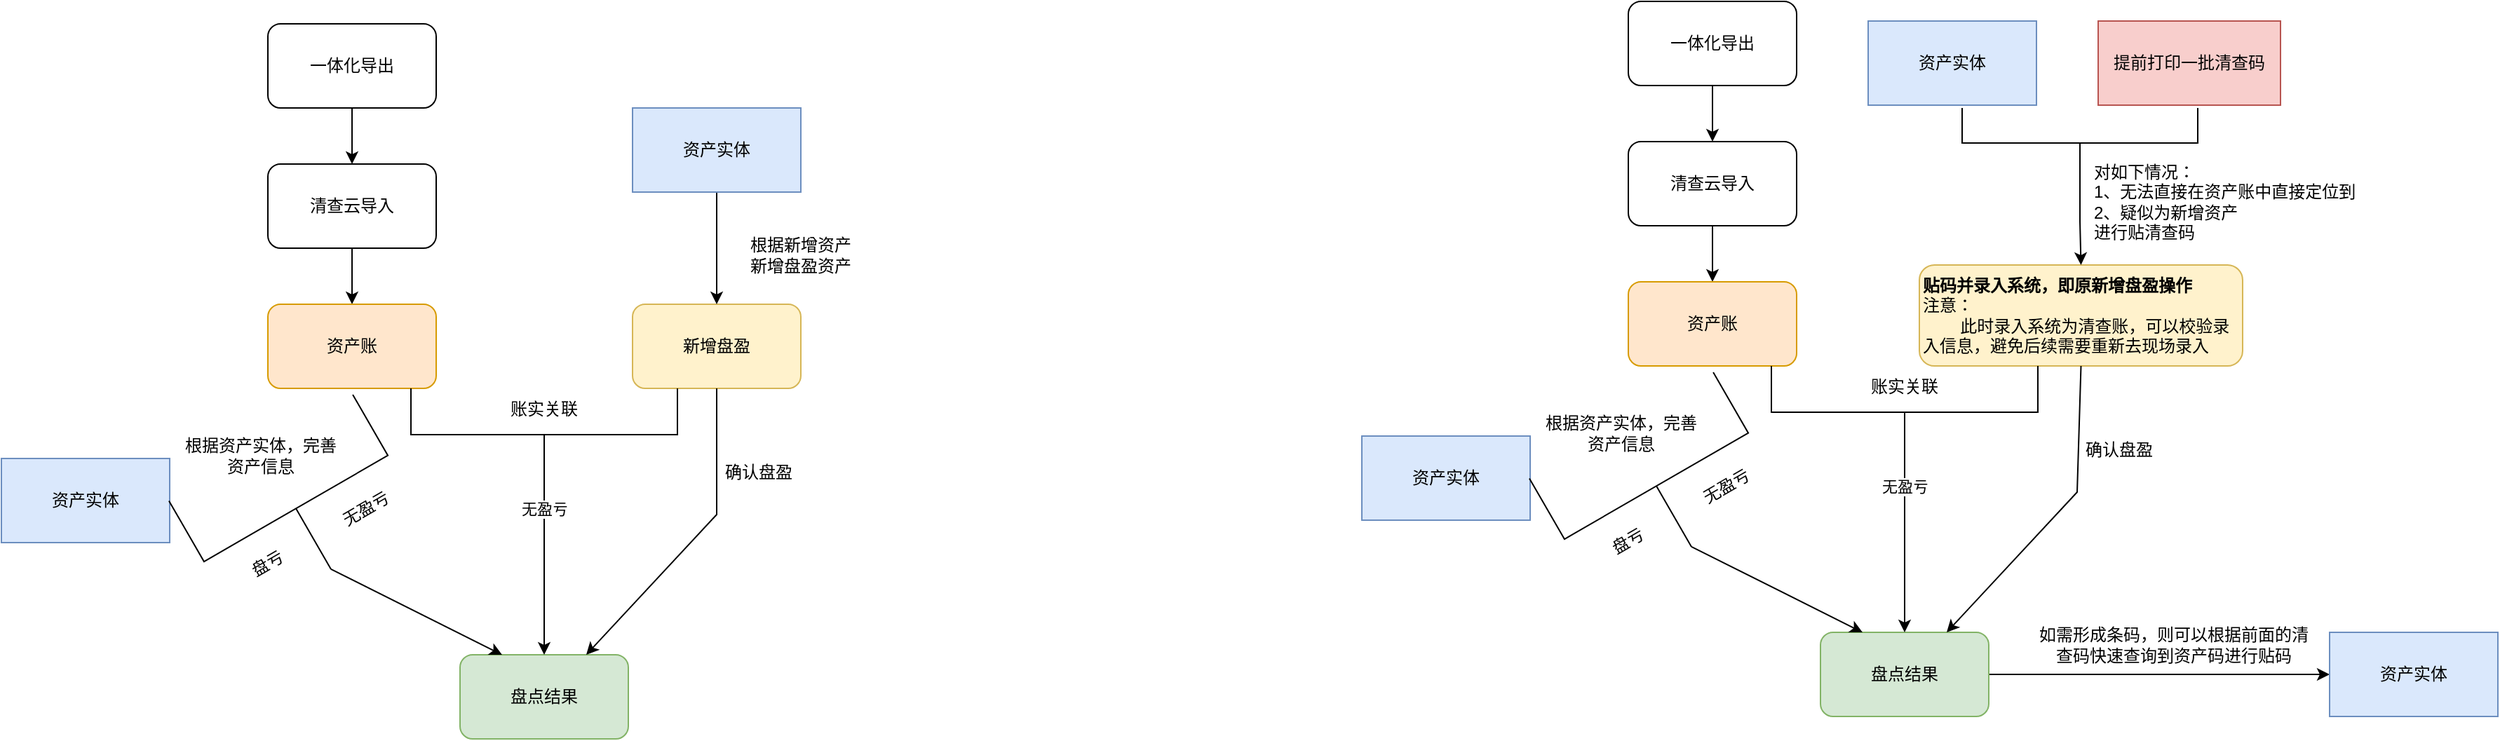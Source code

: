 <mxfile version="24.4.13" type="github">
  <diagram name="第 1 页" id="4hvzXNgmry64YYaN-glw">
    <mxGraphModel dx="2026" dy="1111" grid="0" gridSize="10" guides="1" tooltips="1" connect="1" arrows="1" fold="1" page="0" pageScale="1" pageWidth="827" pageHeight="1169" math="0" shadow="0">
      <root>
        <mxCell id="0" />
        <mxCell id="1" parent="0" />
        <mxCell id="6xU7i69Siu9_VAtx5HpP-30" style="edgeStyle=orthogonalEdgeStyle;rounded=0;orthogonalLoop=1;jettySize=auto;html=1;exitX=0.5;exitY=1;exitDx=0;exitDy=0;" parent="1" source="6xU7i69Siu9_VAtx5HpP-1" target="6xU7i69Siu9_VAtx5HpP-2" edge="1">
          <mxGeometry relative="1" as="geometry" />
        </mxCell>
        <mxCell id="6xU7i69Siu9_VAtx5HpP-1" value="一体化导出" style="rounded=1;whiteSpace=wrap;html=1;" parent="1" vertex="1">
          <mxGeometry x="250" y="150" width="120" height="60" as="geometry" />
        </mxCell>
        <mxCell id="6xU7i69Siu9_VAtx5HpP-31" style="edgeStyle=orthogonalEdgeStyle;rounded=0;orthogonalLoop=1;jettySize=auto;html=1;exitX=0.5;exitY=1;exitDx=0;exitDy=0;" parent="1" source="6xU7i69Siu9_VAtx5HpP-2" target="6xU7i69Siu9_VAtx5HpP-3" edge="1">
          <mxGeometry relative="1" as="geometry" />
        </mxCell>
        <mxCell id="6xU7i69Siu9_VAtx5HpP-2" value="清查云导入" style="rounded=1;whiteSpace=wrap;html=1;" parent="1" vertex="1">
          <mxGeometry x="250" y="250" width="120" height="60" as="geometry" />
        </mxCell>
        <mxCell id="6xU7i69Siu9_VAtx5HpP-3" value="资产账" style="rounded=1;whiteSpace=wrap;html=1;fillColor=#ffe6cc;strokeColor=#d79b00;" parent="1" vertex="1">
          <mxGeometry x="250" y="350" width="120" height="60" as="geometry" />
        </mxCell>
        <mxCell id="6xU7i69Siu9_VAtx5HpP-4" value="新增盘盈" style="rounded=1;whiteSpace=wrap;html=1;fillColor=#fff2cc;strokeColor=#d6b656;" parent="1" vertex="1">
          <mxGeometry x="510" y="350" width="120" height="60" as="geometry" />
        </mxCell>
        <mxCell id="6xU7i69Siu9_VAtx5HpP-5" value="资产实体" style="rounded=0;whiteSpace=wrap;html=1;fillColor=#dae8fc;strokeColor=#6c8ebf;" parent="1" vertex="1">
          <mxGeometry x="60" y="460" width="120" height="60" as="geometry" />
        </mxCell>
        <mxCell id="6xU7i69Siu9_VAtx5HpP-13" style="edgeStyle=orthogonalEdgeStyle;rounded=0;orthogonalLoop=1;jettySize=auto;html=1;exitX=0.5;exitY=1;exitDx=0;exitDy=0;entryX=0.5;entryY=0;entryDx=0;entryDy=0;" parent="1" source="6xU7i69Siu9_VAtx5HpP-6" target="6xU7i69Siu9_VAtx5HpP-4" edge="1">
          <mxGeometry relative="1" as="geometry" />
        </mxCell>
        <mxCell id="6xU7i69Siu9_VAtx5HpP-6" value="资产实体" style="rounded=0;whiteSpace=wrap;html=1;fillColor=#dae8fc;strokeColor=#6c8ebf;" parent="1" vertex="1">
          <mxGeometry x="510" y="210" width="120" height="60" as="geometry" />
        </mxCell>
        <mxCell id="6xU7i69Siu9_VAtx5HpP-7" value="盘点结果" style="rounded=1;whiteSpace=wrap;html=1;fillColor=#d5e8d4;strokeColor=#82b366;" parent="1" vertex="1">
          <mxGeometry x="387" y="600" width="120" height="60" as="geometry" />
        </mxCell>
        <mxCell id="6xU7i69Siu9_VAtx5HpP-12" value="根据资产实体，完善资产信息" style="text;html=1;align=center;verticalAlign=middle;whiteSpace=wrap;rounded=0;" parent="1" vertex="1">
          <mxGeometry x="190" y="430" width="110" height="55" as="geometry" />
        </mxCell>
        <mxCell id="6xU7i69Siu9_VAtx5HpP-14" value="根据新增资产&lt;br&gt;新增盘盈资产" style="text;html=1;align=center;verticalAlign=middle;whiteSpace=wrap;rounded=0;" parent="1" vertex="1">
          <mxGeometry x="580" y="300" width="100" height="30" as="geometry" />
        </mxCell>
        <mxCell id="6xU7i69Siu9_VAtx5HpP-16" value="" style="endArrow=classic;html=1;rounded=0;exitX=0.5;exitY=1;exitDx=0;exitDy=0;entryX=0.75;entryY=0;entryDx=0;entryDy=0;" parent="1" source="6xU7i69Siu9_VAtx5HpP-4" target="6xU7i69Siu9_VAtx5HpP-7" edge="1">
          <mxGeometry width="50" height="50" relative="1" as="geometry">
            <mxPoint x="540" y="460" as="sourcePoint" />
            <mxPoint x="590" y="410" as="targetPoint" />
            <Array as="points">
              <mxPoint x="570" y="500" />
            </Array>
          </mxGeometry>
        </mxCell>
        <mxCell id="6xU7i69Siu9_VAtx5HpP-18" value="确认盘盈" style="text;html=1;align=center;verticalAlign=middle;whiteSpace=wrap;rounded=0;" parent="1" vertex="1">
          <mxGeometry x="570" y="455" width="60" height="30" as="geometry" />
        </mxCell>
        <mxCell id="6xU7i69Siu9_VAtx5HpP-19" value="" style="strokeWidth=1;html=1;shape=mxgraph.flowchart.annotation_2;align=left;labelPosition=right;pointerEvents=1;rotation=-120;" parent="1" vertex="1">
          <mxGeometry x="220" y="420" width="100" height="151.34" as="geometry" />
        </mxCell>
        <mxCell id="6xU7i69Siu9_VAtx5HpP-21" value="" style="endArrow=classic;html=1;rounded=0;exitX=0;exitY=0.5;exitDx=0;exitDy=0;exitPerimeter=0;entryX=0.25;entryY=0;entryDx=0;entryDy=0;" parent="1" source="6xU7i69Siu9_VAtx5HpP-19" target="6xU7i69Siu9_VAtx5HpP-7" edge="1">
          <mxGeometry width="50" height="50" relative="1" as="geometry">
            <mxPoint x="270" y="670" as="sourcePoint" />
            <mxPoint x="320" y="620" as="targetPoint" />
          </mxGeometry>
        </mxCell>
        <mxCell id="6xU7i69Siu9_VAtx5HpP-24" style="edgeStyle=orthogonalEdgeStyle;rounded=0;orthogonalLoop=1;jettySize=auto;html=1;exitX=0;exitY=0.5;exitDx=0;exitDy=0;exitPerimeter=0;" parent="1" source="6xU7i69Siu9_VAtx5HpP-22" target="6xU7i69Siu9_VAtx5HpP-7" edge="1">
          <mxGeometry relative="1" as="geometry" />
        </mxCell>
        <mxCell id="6xU7i69Siu9_VAtx5HpP-25" value="无盈亏" style="edgeLabel;html=1;align=center;verticalAlign=middle;resizable=0;points=[];" parent="6xU7i69Siu9_VAtx5HpP-24" vertex="1" connectable="0">
          <mxGeometry x="-0.677" relative="1" as="geometry">
            <mxPoint as="offset" />
          </mxGeometry>
        </mxCell>
        <mxCell id="6xU7i69Siu9_VAtx5HpP-22" value="" style="strokeWidth=1;html=1;shape=mxgraph.flowchart.annotation_2;align=left;labelPosition=right;pointerEvents=1;rotation=-90;" parent="1" vertex="1">
          <mxGeometry x="414" y="348" width="66" height="190" as="geometry" />
        </mxCell>
        <mxCell id="6xU7i69Siu9_VAtx5HpP-23" value="账实关联" style="text;html=1;align=center;verticalAlign=middle;whiteSpace=wrap;rounded=0;" parent="1" vertex="1">
          <mxGeometry x="417" y="410" width="60" height="30" as="geometry" />
        </mxCell>
        <mxCell id="6xU7i69Siu9_VAtx5HpP-26" value="盘亏" style="text;html=1;align=center;verticalAlign=middle;whiteSpace=wrap;rounded=0;rotation=-30;" parent="1" vertex="1">
          <mxGeometry x="220" y="520" width="60" height="30" as="geometry" />
        </mxCell>
        <mxCell id="6xU7i69Siu9_VAtx5HpP-29" value="无盈亏" style="text;html=1;align=center;verticalAlign=middle;whiteSpace=wrap;rounded=0;rotation=-30;" parent="1" vertex="1">
          <mxGeometry x="290" y="480.67" width="60" height="30" as="geometry" />
        </mxCell>
        <mxCell id="yxt1a1DNA4gMTyZLU4A9-1" style="edgeStyle=orthogonalEdgeStyle;rounded=0;orthogonalLoop=1;jettySize=auto;html=1;exitX=0.5;exitY=1;exitDx=0;exitDy=0;" edge="1" parent="1" source="yxt1a1DNA4gMTyZLU4A9-2" target="yxt1a1DNA4gMTyZLU4A9-4">
          <mxGeometry relative="1" as="geometry" />
        </mxCell>
        <mxCell id="yxt1a1DNA4gMTyZLU4A9-2" value="一体化导出" style="rounded=1;whiteSpace=wrap;html=1;" vertex="1" parent="1">
          <mxGeometry x="1220" y="134" width="120" height="60" as="geometry" />
        </mxCell>
        <mxCell id="yxt1a1DNA4gMTyZLU4A9-3" style="edgeStyle=orthogonalEdgeStyle;rounded=0;orthogonalLoop=1;jettySize=auto;html=1;exitX=0.5;exitY=1;exitDx=0;exitDy=0;" edge="1" parent="1" source="yxt1a1DNA4gMTyZLU4A9-4" target="yxt1a1DNA4gMTyZLU4A9-5">
          <mxGeometry relative="1" as="geometry" />
        </mxCell>
        <mxCell id="yxt1a1DNA4gMTyZLU4A9-4" value="清查云导入" style="rounded=1;whiteSpace=wrap;html=1;" vertex="1" parent="1">
          <mxGeometry x="1220" y="234" width="120" height="60" as="geometry" />
        </mxCell>
        <mxCell id="yxt1a1DNA4gMTyZLU4A9-5" value="资产账" style="rounded=1;whiteSpace=wrap;html=1;fillColor=#ffe6cc;strokeColor=#d79b00;" vertex="1" parent="1">
          <mxGeometry x="1220" y="334" width="120" height="60" as="geometry" />
        </mxCell>
        <mxCell id="yxt1a1DNA4gMTyZLU4A9-6" value="&lt;b&gt;贴码并录入系统，即原新增盘盈操作&lt;/b&gt;&lt;br&gt;&lt;div style=&quot;&quot;&gt;&lt;span style=&quot;background-color: initial;&quot;&gt;注意：&lt;/span&gt;&lt;/div&gt;&lt;div style=&quot;&quot;&gt;&lt;span style=&quot;background-color: initial;&quot;&gt;&lt;span style=&quot;white-space: pre;&quot;&gt;&#x9;&lt;/span&gt;此时录入系统为清查账，可以校验录入信息，避免后续需要重新去现场录入&lt;/span&gt;&lt;/div&gt;" style="rounded=1;whiteSpace=wrap;html=1;fillColor=#fff2cc;strokeColor=#d6b656;align=left;" vertex="1" parent="1">
          <mxGeometry x="1427.5" y="322" width="230.5" height="72" as="geometry" />
        </mxCell>
        <mxCell id="yxt1a1DNA4gMTyZLU4A9-7" value="资产实体" style="rounded=0;whiteSpace=wrap;html=1;fillColor=#dae8fc;strokeColor=#6c8ebf;" vertex="1" parent="1">
          <mxGeometry x="1030" y="444" width="120" height="60" as="geometry" />
        </mxCell>
        <mxCell id="yxt1a1DNA4gMTyZLU4A9-9" value="资产实体" style="rounded=0;whiteSpace=wrap;html=1;fillColor=#dae8fc;strokeColor=#6c8ebf;" vertex="1" parent="1">
          <mxGeometry x="1391" y="148" width="120" height="60" as="geometry" />
        </mxCell>
        <mxCell id="yxt1a1DNA4gMTyZLU4A9-27" style="edgeStyle=orthogonalEdgeStyle;rounded=0;orthogonalLoop=1;jettySize=auto;html=1;exitX=1;exitY=0.5;exitDx=0;exitDy=0;" edge="1" parent="1" source="yxt1a1DNA4gMTyZLU4A9-10" target="yxt1a1DNA4gMTyZLU4A9-26">
          <mxGeometry relative="1" as="geometry" />
        </mxCell>
        <mxCell id="yxt1a1DNA4gMTyZLU4A9-10" value="盘点结果" style="rounded=1;whiteSpace=wrap;html=1;fillColor=#d5e8d4;strokeColor=#82b366;" vertex="1" parent="1">
          <mxGeometry x="1357" y="584" width="120" height="60" as="geometry" />
        </mxCell>
        <mxCell id="yxt1a1DNA4gMTyZLU4A9-11" value="根据资产实体，完善资产信息" style="text;html=1;align=center;verticalAlign=middle;whiteSpace=wrap;rounded=0;" vertex="1" parent="1">
          <mxGeometry x="1160" y="414" width="110" height="55" as="geometry" />
        </mxCell>
        <mxCell id="yxt1a1DNA4gMTyZLU4A9-12" value="对如下情况：&lt;br&gt;1、无法直接在资产账中直接定位到&lt;br&gt;2、疑似为新增资产&lt;br&gt;进行贴清查码" style="text;html=1;align=left;verticalAlign=middle;whiteSpace=wrap;rounded=0;" vertex="1" parent="1">
          <mxGeometry x="1550" y="242" width="209" height="70" as="geometry" />
        </mxCell>
        <mxCell id="yxt1a1DNA4gMTyZLU4A9-13" value="" style="endArrow=classic;html=1;rounded=0;exitX=0.5;exitY=1;exitDx=0;exitDy=0;entryX=0.75;entryY=0;entryDx=0;entryDy=0;" edge="1" parent="1" source="yxt1a1DNA4gMTyZLU4A9-6" target="yxt1a1DNA4gMTyZLU4A9-10">
          <mxGeometry width="50" height="50" relative="1" as="geometry">
            <mxPoint x="1510" y="444" as="sourcePoint" />
            <mxPoint x="1560" y="394" as="targetPoint" />
            <Array as="points">
              <mxPoint x="1540" y="484" />
            </Array>
          </mxGeometry>
        </mxCell>
        <mxCell id="yxt1a1DNA4gMTyZLU4A9-14" value="确认盘盈" style="text;html=1;align=center;verticalAlign=middle;whiteSpace=wrap;rounded=0;" vertex="1" parent="1">
          <mxGeometry x="1540" y="439" width="60" height="30" as="geometry" />
        </mxCell>
        <mxCell id="yxt1a1DNA4gMTyZLU4A9-15" value="" style="strokeWidth=1;html=1;shape=mxgraph.flowchart.annotation_2;align=left;labelPosition=right;pointerEvents=1;rotation=-120;" vertex="1" parent="1">
          <mxGeometry x="1190" y="404" width="100" height="151.34" as="geometry" />
        </mxCell>
        <mxCell id="yxt1a1DNA4gMTyZLU4A9-16" value="" style="endArrow=classic;html=1;rounded=0;exitX=0;exitY=0.5;exitDx=0;exitDy=0;exitPerimeter=0;entryX=0.25;entryY=0;entryDx=0;entryDy=0;" edge="1" parent="1" source="yxt1a1DNA4gMTyZLU4A9-15" target="yxt1a1DNA4gMTyZLU4A9-10">
          <mxGeometry width="50" height="50" relative="1" as="geometry">
            <mxPoint x="1240" y="654" as="sourcePoint" />
            <mxPoint x="1290" y="604" as="targetPoint" />
          </mxGeometry>
        </mxCell>
        <mxCell id="yxt1a1DNA4gMTyZLU4A9-17" style="edgeStyle=orthogonalEdgeStyle;rounded=0;orthogonalLoop=1;jettySize=auto;html=1;exitX=0;exitY=0.5;exitDx=0;exitDy=0;exitPerimeter=0;" edge="1" parent="1" source="yxt1a1DNA4gMTyZLU4A9-19" target="yxt1a1DNA4gMTyZLU4A9-10">
          <mxGeometry relative="1" as="geometry" />
        </mxCell>
        <mxCell id="yxt1a1DNA4gMTyZLU4A9-18" value="无盈亏" style="edgeLabel;html=1;align=center;verticalAlign=middle;resizable=0;points=[];" vertex="1" connectable="0" parent="yxt1a1DNA4gMTyZLU4A9-17">
          <mxGeometry x="-0.677" relative="1" as="geometry">
            <mxPoint as="offset" />
          </mxGeometry>
        </mxCell>
        <mxCell id="yxt1a1DNA4gMTyZLU4A9-19" value="" style="strokeWidth=1;html=1;shape=mxgraph.flowchart.annotation_2;align=left;labelPosition=right;pointerEvents=1;rotation=-90;" vertex="1" parent="1">
          <mxGeometry x="1384" y="332" width="66" height="190" as="geometry" />
        </mxCell>
        <mxCell id="yxt1a1DNA4gMTyZLU4A9-20" value="账实关联" style="text;html=1;align=center;verticalAlign=middle;whiteSpace=wrap;rounded=0;" vertex="1" parent="1">
          <mxGeometry x="1387" y="394" width="60" height="30" as="geometry" />
        </mxCell>
        <mxCell id="yxt1a1DNA4gMTyZLU4A9-21" value="盘亏" style="text;html=1;align=center;verticalAlign=middle;whiteSpace=wrap;rounded=0;rotation=-30;" vertex="1" parent="1">
          <mxGeometry x="1190" y="504" width="60" height="30" as="geometry" />
        </mxCell>
        <mxCell id="yxt1a1DNA4gMTyZLU4A9-22" value="无盈亏" style="text;html=1;align=center;verticalAlign=middle;whiteSpace=wrap;rounded=0;rotation=-30;" vertex="1" parent="1">
          <mxGeometry x="1260" y="464.67" width="60" height="30" as="geometry" />
        </mxCell>
        <mxCell id="yxt1a1DNA4gMTyZLU4A9-23" value="提前打印一批清查码" style="rounded=0;whiteSpace=wrap;html=1;fillColor=#f8cecc;strokeColor=#b85450;" vertex="1" parent="1">
          <mxGeometry x="1555" y="148" width="130" height="60" as="geometry" />
        </mxCell>
        <mxCell id="yxt1a1DNA4gMTyZLU4A9-25" style="edgeStyle=orthogonalEdgeStyle;rounded=0;orthogonalLoop=1;jettySize=auto;html=1;exitX=0;exitY=0.5;exitDx=0;exitDy=0;exitPerimeter=0;" edge="1" parent="1" source="yxt1a1DNA4gMTyZLU4A9-24" target="yxt1a1DNA4gMTyZLU4A9-6">
          <mxGeometry relative="1" as="geometry" />
        </mxCell>
        <mxCell id="yxt1a1DNA4gMTyZLU4A9-24" value="" style="strokeWidth=1;html=1;shape=mxgraph.flowchart.annotation_2;align=left;labelPosition=right;pointerEvents=1;rotation=-90;" vertex="1" parent="1">
          <mxGeometry x="1517" y="151" width="50" height="168" as="geometry" />
        </mxCell>
        <mxCell id="yxt1a1DNA4gMTyZLU4A9-26" value="资产实体" style="rounded=0;whiteSpace=wrap;html=1;fillColor=#dae8fc;strokeColor=#6c8ebf;" vertex="1" parent="1">
          <mxGeometry x="1720" y="584" width="120" height="60" as="geometry" />
        </mxCell>
        <mxCell id="yxt1a1DNA4gMTyZLU4A9-28" value="如需形成条码，则可以根据前面的清查码快速查询到资产码进行贴码" style="text;html=1;align=center;verticalAlign=middle;whiteSpace=wrap;rounded=0;" vertex="1" parent="1">
          <mxGeometry x="1508" y="578" width="202" height="30" as="geometry" />
        </mxCell>
      </root>
    </mxGraphModel>
  </diagram>
</mxfile>
